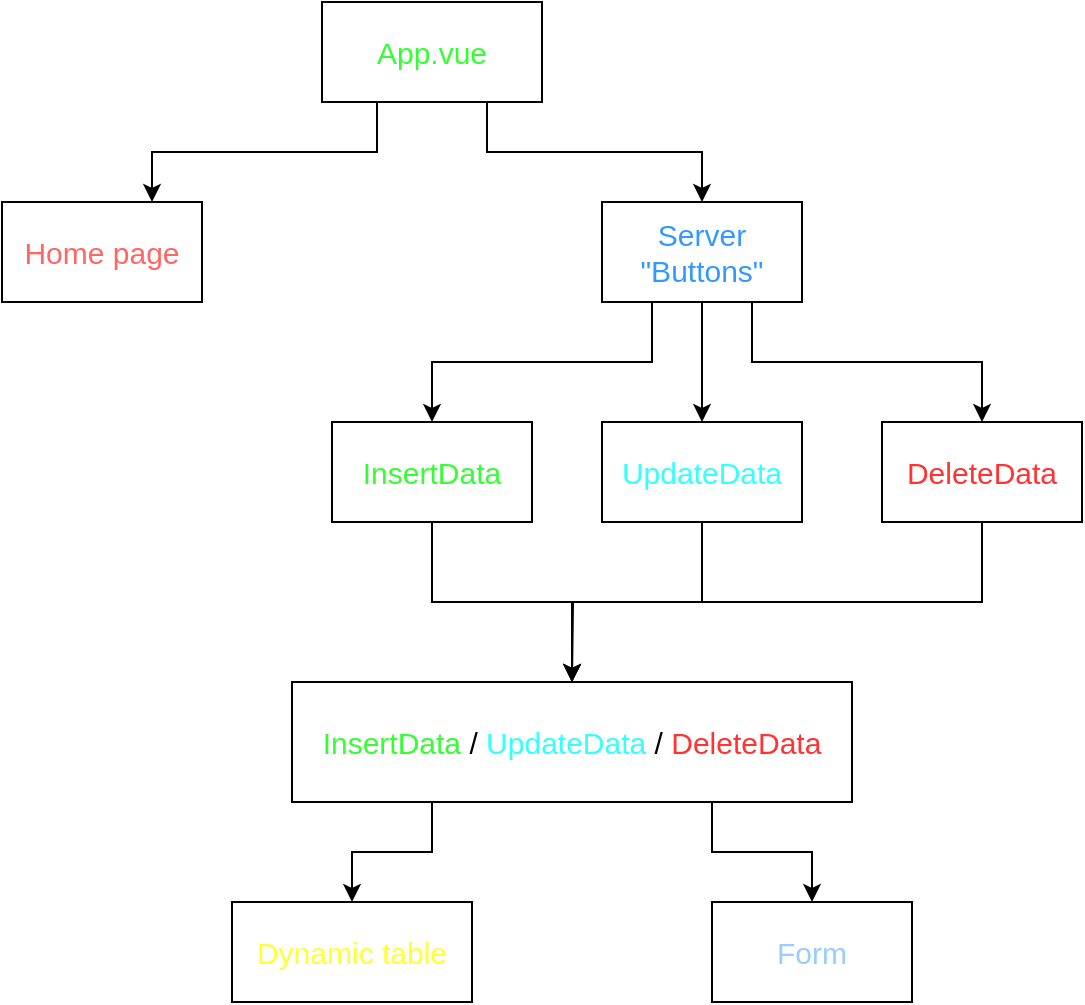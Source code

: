 <mxfile version="13.10.0" type="embed">
    <diagram id="zvMKgAYxJh-tz93lUi_a" name="Page-1">
        <mxGraphModel dx="1171" dy="697" grid="1" gridSize="10" guides="1" tooltips="1" connect="1" arrows="1" fold="1" page="1" pageScale="1" pageWidth="850" pageHeight="1100" math="0" shadow="0">
            <root>
                <mxCell id="0"/>
                <mxCell id="1" parent="0"/>
                <mxCell id="4" style="edgeStyle=orthogonalEdgeStyle;rounded=0;orthogonalLoop=1;jettySize=auto;html=1;exitX=0.25;exitY=1;exitDx=0;exitDy=0;entryX=0.75;entryY=0;entryDx=0;entryDy=0;" parent="1" source="2" target="3" edge="1">
                    <mxGeometry relative="1" as="geometry"/>
                </mxCell>
                <mxCell id="7" style="edgeStyle=orthogonalEdgeStyle;rounded=0;orthogonalLoop=1;jettySize=auto;html=1;exitX=0.75;exitY=1;exitDx=0;exitDy=0;entryX=0.5;entryY=0;entryDx=0;entryDy=0;" parent="1" source="2" target="8" edge="1">
                    <mxGeometry relative="1" as="geometry">
                        <mxPoint x="505" y="140" as="targetPoint"/>
                    </mxGeometry>
                </mxCell>
                <mxCell id="2" value="&lt;font style=&quot;font-size: 15px&quot; color=&quot;#33ff33&quot;&gt;App.vue&lt;/font&gt;" style="rounded=0;whiteSpace=wrap;html=1;" parent="1" vertex="1">
                    <mxGeometry x="315" y="40" width="110" height="50" as="geometry"/>
                </mxCell>
                <mxCell id="3" value="&lt;font style=&quot;font-size: 15px&quot; color=&quot;#ff6666&quot;&gt;Home page&lt;/font&gt;" style="rounded=0;whiteSpace=wrap;html=1;" parent="1" vertex="1">
                    <mxGeometry x="155" y="140" width="100" height="50" as="geometry"/>
                </mxCell>
                <mxCell id="20" style="edgeStyle=orthogonalEdgeStyle;rounded=0;orthogonalLoop=1;jettySize=auto;html=1;exitX=0.5;exitY=1;exitDx=0;exitDy=0;entryX=0.5;entryY=0;entryDx=0;entryDy=0;" edge="1" parent="1" source="5" target="15">
                    <mxGeometry relative="1" as="geometry"/>
                </mxCell>
                <mxCell id="5" value="&lt;font style=&quot;font-size: 15px&quot; color=&quot;#33ff33&quot;&gt;InsertData&lt;/font&gt;" style="rounded=0;whiteSpace=wrap;html=1;" parent="1" vertex="1">
                    <mxGeometry x="320" y="250" width="100" height="50" as="geometry"/>
                </mxCell>
                <mxCell id="9" style="edgeStyle=orthogonalEdgeStyle;rounded=0;orthogonalLoop=1;jettySize=auto;html=1;exitX=0.25;exitY=1;exitDx=0;exitDy=0;entryX=0.5;entryY=0;entryDx=0;entryDy=0;" parent="1" source="8" target="5" edge="1">
                    <mxGeometry relative="1" as="geometry"/>
                </mxCell>
                <mxCell id="11" style="edgeStyle=orthogonalEdgeStyle;rounded=0;orthogonalLoop=1;jettySize=auto;html=1;exitX=0.5;exitY=1;exitDx=0;exitDy=0;entryX=0.5;entryY=0;entryDx=0;entryDy=0;" parent="1" source="8" target="10" edge="1">
                    <mxGeometry relative="1" as="geometry"/>
                </mxCell>
                <mxCell id="13" style="edgeStyle=orthogonalEdgeStyle;rounded=0;orthogonalLoop=1;jettySize=auto;html=1;exitX=0.75;exitY=1;exitDx=0;exitDy=0;entryX=0.5;entryY=0;entryDx=0;entryDy=0;" parent="1" source="8" target="12" edge="1">
                    <mxGeometry relative="1" as="geometry">
                        <mxPoint x="645" y="165" as="targetPoint"/>
                    </mxGeometry>
                </mxCell>
                <mxCell id="8" value="&lt;font style=&quot;font-size: 15px&quot; color=&quot;#3399ff&quot;&gt;Server &quot;Buttons&quot;&lt;/font&gt;" style="rounded=0;whiteSpace=wrap;html=1;" parent="1" vertex="1">
                    <mxGeometry x="455" y="140" width="100" height="50" as="geometry"/>
                </mxCell>
                <mxCell id="21" style="edgeStyle=orthogonalEdgeStyle;rounded=0;orthogonalLoop=1;jettySize=auto;html=1;exitX=0.5;exitY=1;exitDx=0;exitDy=0;entryX=0.5;entryY=0;entryDx=0;entryDy=0;" edge="1" parent="1" source="10" target="15">
                    <mxGeometry relative="1" as="geometry"/>
                </mxCell>
                <mxCell id="10" value="&lt;font style=&quot;font-size: 15px&quot; color=&quot;#33ffff&quot;&gt;UpdateData&lt;/font&gt;" style="rounded=0;whiteSpace=wrap;html=1;" parent="1" vertex="1">
                    <mxGeometry x="455" y="250" width="100" height="50" as="geometry"/>
                </mxCell>
                <mxCell id="22" style="edgeStyle=orthogonalEdgeStyle;rounded=0;orthogonalLoop=1;jettySize=auto;html=1;exitX=0.5;exitY=1;exitDx=0;exitDy=0;" edge="1" parent="1" source="12">
                    <mxGeometry relative="1" as="geometry">
                        <mxPoint x="440" y="380" as="targetPoint"/>
                    </mxGeometry>
                </mxCell>
                <mxCell id="12" value="&lt;font style=&quot;font-size: 15px&quot; color=&quot;#ff3333&quot;&gt;DeleteData&lt;/font&gt;" style="rounded=0;whiteSpace=wrap;html=1;" parent="1" vertex="1">
                    <mxGeometry x="595" y="250" width="100" height="50" as="geometry"/>
                </mxCell>
                <mxCell id="18" style="edgeStyle=orthogonalEdgeStyle;rounded=0;orthogonalLoop=1;jettySize=auto;html=1;exitX=0.25;exitY=1;exitDx=0;exitDy=0;entryX=0.5;entryY=0;entryDx=0;entryDy=0;" edge="1" parent="1" source="15" target="16">
                    <mxGeometry relative="1" as="geometry"/>
                </mxCell>
                <mxCell id="19" style="edgeStyle=orthogonalEdgeStyle;rounded=0;orthogonalLoop=1;jettySize=auto;html=1;exitX=0.75;exitY=1;exitDx=0;exitDy=0;entryX=0.5;entryY=0;entryDx=0;entryDy=0;" edge="1" parent="1" source="15" target="17">
                    <mxGeometry relative="1" as="geometry"/>
                </mxCell>
                <mxCell id="15" value="&lt;font style=&quot;font-size: 15px&quot;&gt;&lt;font color=&quot;#33ff33&quot;&gt;InsertData&lt;/font&gt;&lt;font color=&quot;#ffff99&quot;&gt;&amp;nbsp;&lt;/font&gt;/&amp;nbsp;&lt;font color=&quot;#33ffff&quot;&gt;UpdateData&lt;/font&gt;&lt;font color=&quot;#99ccff&quot;&gt;&amp;nbsp;&lt;/font&gt;/&amp;nbsp;&lt;font color=&quot;#ff3333&quot;&gt;DeleteData&lt;/font&gt;&lt;/font&gt;" style="rounded=0;whiteSpace=wrap;html=1;" vertex="1" parent="1">
                    <mxGeometry x="300" y="380" width="280" height="60" as="geometry"/>
                </mxCell>
                <mxCell id="16" value="&lt;font style=&quot;font-size: 15px&quot; color=&quot;#ffff33&quot;&gt;Dynamic table&lt;/font&gt;" style="rounded=0;whiteSpace=wrap;html=1;" vertex="1" parent="1">
                    <mxGeometry x="270" y="490" width="120" height="50" as="geometry"/>
                </mxCell>
                <mxCell id="17" value="&lt;font style=&quot;font-size: 15px&quot; color=&quot;#99ccff&quot;&gt;Form&lt;/font&gt;" style="rounded=0;whiteSpace=wrap;html=1;" vertex="1" parent="1">
                    <mxGeometry x="510" y="490" width="100" height="50" as="geometry"/>
                </mxCell>
            </root>
        </mxGraphModel>
    </diagram>
</mxfile>